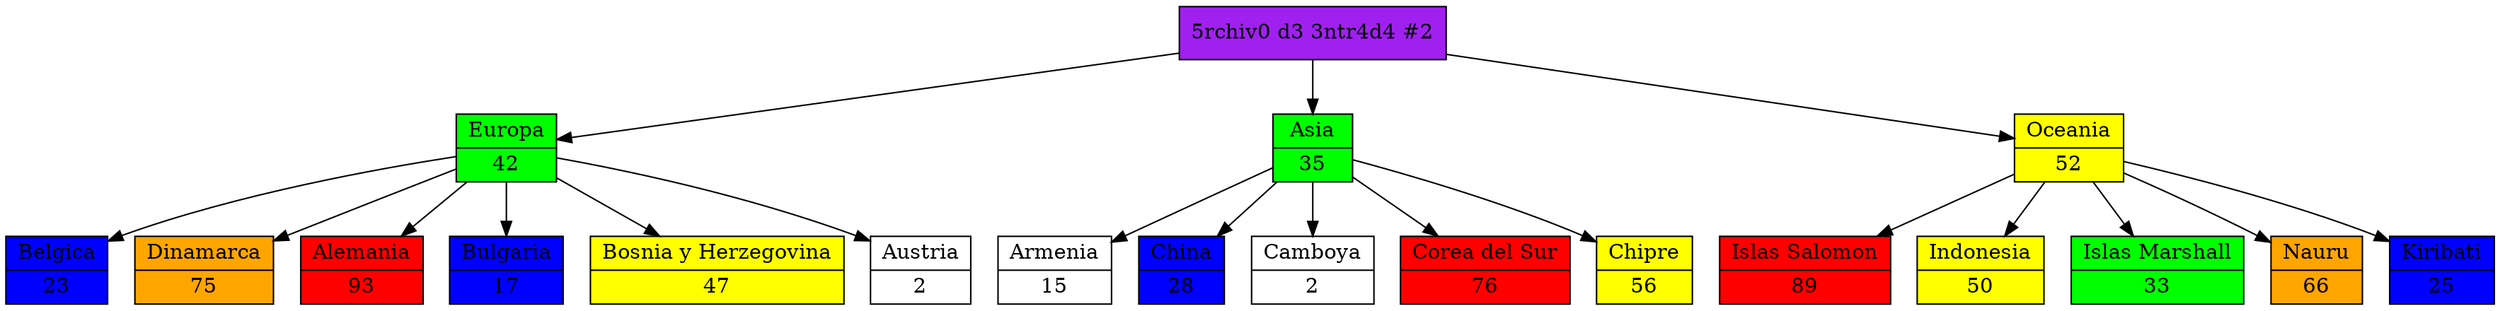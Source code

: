digraph Grafica {
rankdir=TB;
node [shape = record, style = filled];
"5rchiv0 d3 3ntr4d4 #2" [Label="{5rchiv0 d3 3ntr4d4 #2}" fillcolor="purple"];
"Europa" [label="{Europa|42}" fillcolor="green";];
"5rchiv0 d3 3ntr4d4 #2" -> "Europa";
"Belgica" [label="{Belgica|23}" fillcolor="blue";];
"Europa" -> "Belgica";
"Dinamarca" [label="{Dinamarca|75}" fillcolor="orange";];
"Europa" -> "Dinamarca";
"Alemania" [label="{Alemania|93}" fillcolor="red";];
"Europa" -> "Alemania";
"Bulgaria" [label="{Bulgaria|17}" fillcolor="blue";];
"Europa" -> "Bulgaria";
"Bosnia y Herzegovina" [label="{Bosnia y Herzegovina|47}" fillcolor="yellow";];
"Europa" -> "Bosnia y Herzegovina";
"Austria" [label="{Austria|2}" fillcolor="white";];
"Europa" -> "Austria";
"Asia" [label="{Asia|35}" fillcolor="green";];
"5rchiv0 d3 3ntr4d4 #2" -> "Asia";
"Armenia" [label="{Armenia|15}" fillcolor="white";];
"Asia" -> "Armenia";
"China" [label="{China|28}" fillcolor="blue";];
"Asia" -> "China";
"Camboya" [label="{Camboya|2}" fillcolor="white";];
"Asia" -> "Camboya";
"Corea del Sur" [label="{Corea del Sur|76}" fillcolor="red";];
"Asia" -> "Corea del Sur";
"Chipre" [label="{Chipre|56}" fillcolor="yellow";];
"Asia" -> "Chipre";
"Oceania" [label="{Oceania|52}" fillcolor="yellow";];
"5rchiv0 d3 3ntr4d4 #2" -> "Oceania";
"Islas Salomon" [label="{Islas Salomon|89}" fillcolor="red";];
"Oceania" -> "Islas Salomon";
"Indonesia" [label="{Indonesia|50}" fillcolor="yellow";];
"Oceania" -> "Indonesia";
"Islas Marshall" [label="{Islas Marshall|33}" fillcolor="green";];
"Oceania" -> "Islas Marshall";
"Nauru" [label="{Nauru|66}" fillcolor="orange";];
"Oceania" -> "Nauru";
"Kiribati" [label="{Kiribati|25}" fillcolor="blue";];
"Oceania" -> "Kiribati";
}
